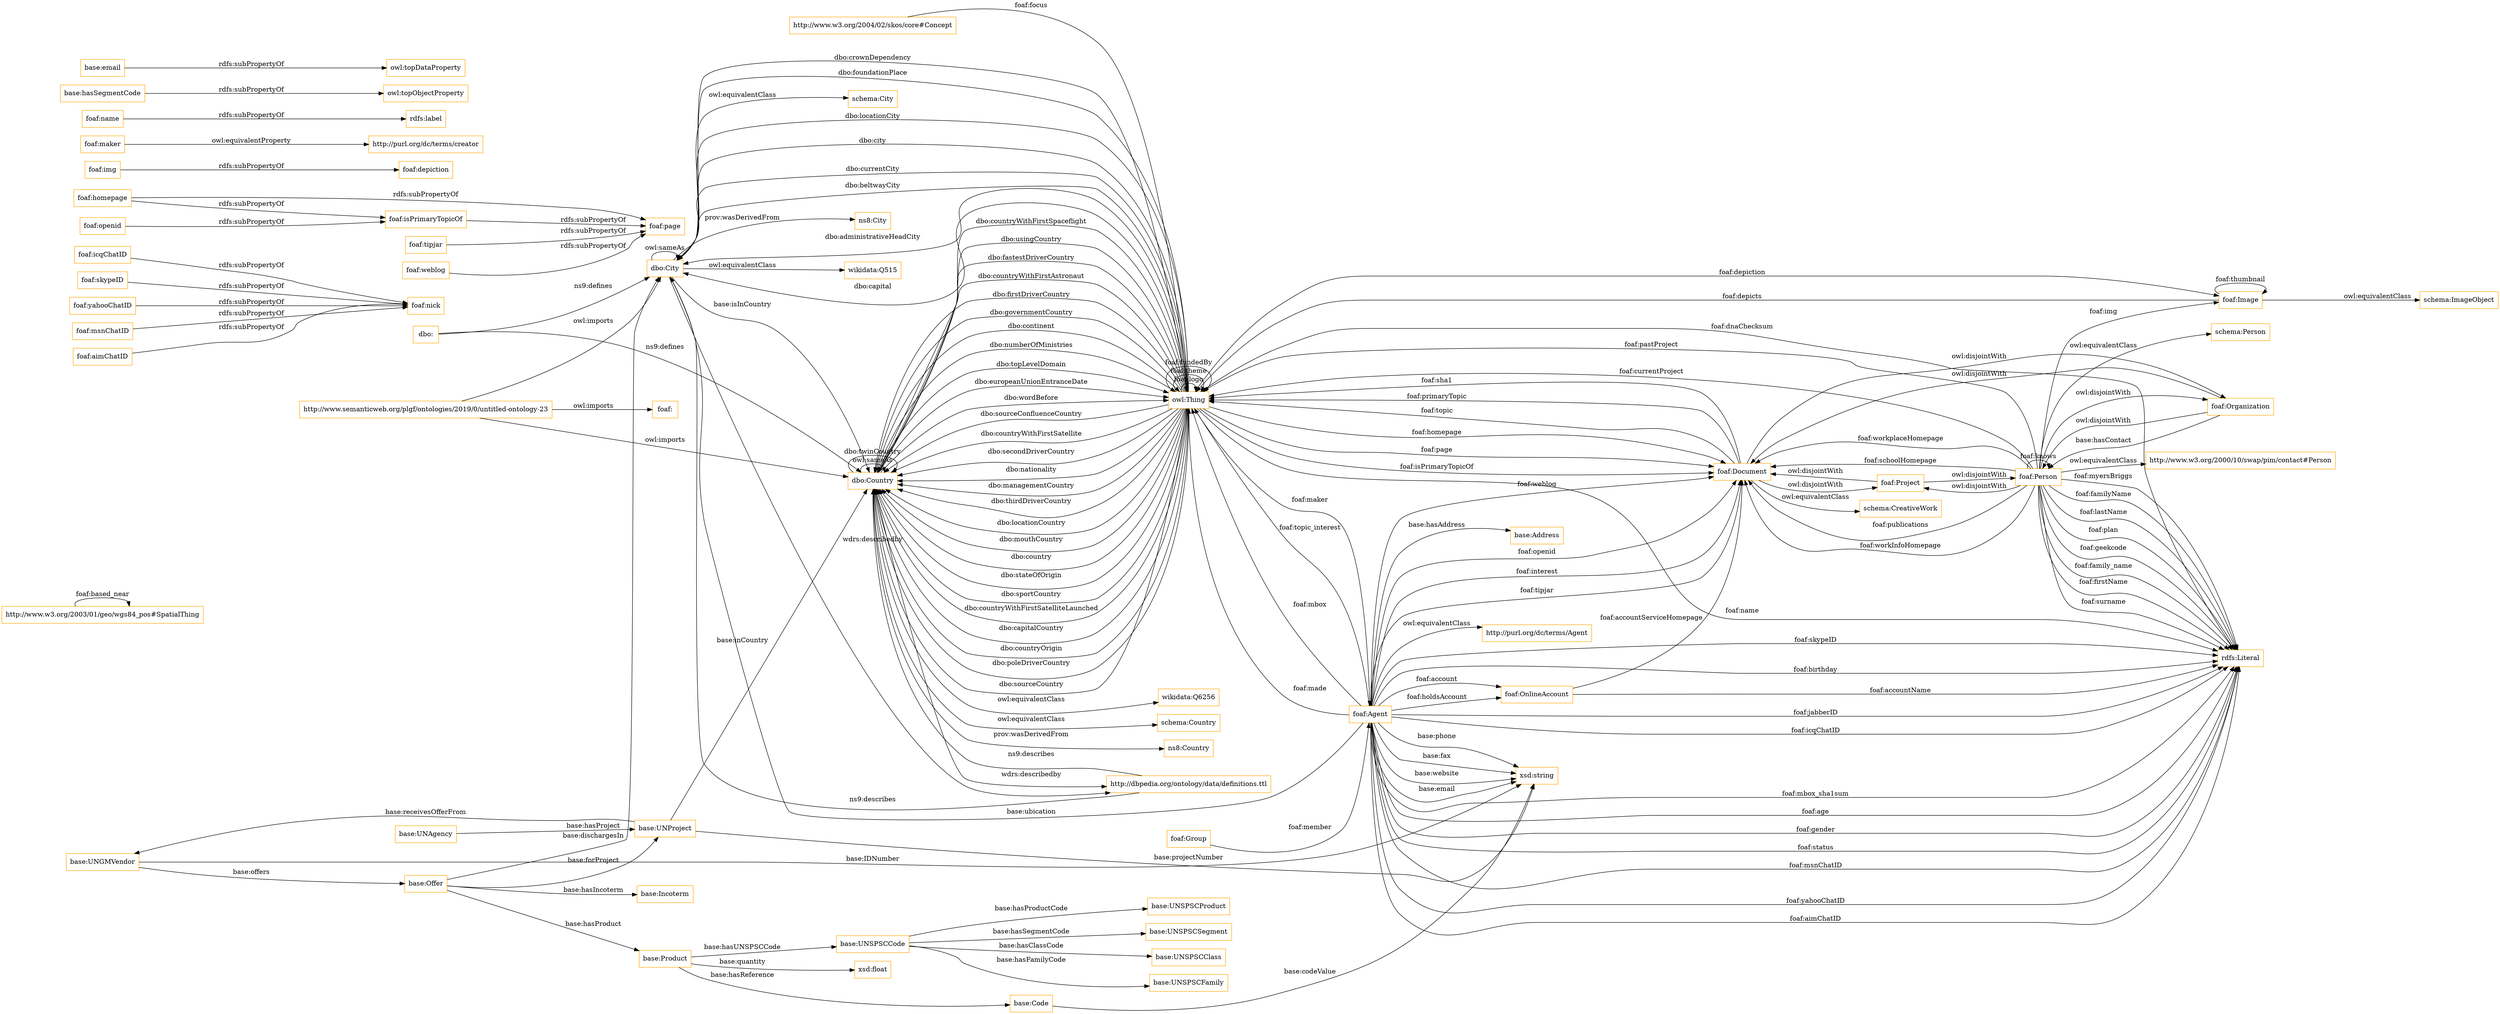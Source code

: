 digraph ar2dtool_diagram { 
rankdir=LR;
size="1501"
node [shape = rectangle, color="orange"]; "base:UNSPSCClass" "base:UNSPSCFamily" "base:Offer" "base:UNGMVendor" "base:Address" "base:UNSPSCProduct" "base:UNAgency" "dbo:City" "base:Code" "base:UNSPSCCode" "dbo:Country" "base:UNProject" "base:UNSPSCSegment" "base:Incoterm" "base:Product" "foaf:Image" "foaf:Project" "foaf:Agent" "foaf:Document" "http://www.w3.org/2003/01/geo/wgs84_pos#SpatialThing" "foaf:OnlineAccount" "foaf:Person" "foaf:Organization" "foaf:Group" ; /*classes style*/
	"http://dbpedia.org/ontology/data/definitions.ttl" -> "dbo:City" [ label = "ns9:describes" ];
	"http://dbpedia.org/ontology/data/definitions.ttl" -> "dbo:Country" [ label = "ns9:describes" ];
	"foaf:icqChatID" -> "foaf:nick" [ label = "rdfs:subPropertyOf" ];
	"foaf:isPrimaryTopicOf" -> "foaf:page" [ label = "rdfs:subPropertyOf" ];
	"foaf:openid" -> "foaf:isPrimaryTopicOf" [ label = "rdfs:subPropertyOf" ];
	"foaf:Project" -> "foaf:Document" [ label = "owl:disjointWith" ];
	"foaf:Project" -> "foaf:Person" [ label = "owl:disjointWith" ];
	"http://www.semanticweb.org/plgf/ontologies/2019/0/untitled-ontology-23" -> "foaf:" [ label = "owl:imports" ];
	"http://www.semanticweb.org/plgf/ontologies/2019/0/untitled-ontology-23" -> "dbo:Country" [ label = "owl:imports" ];
	"http://www.semanticweb.org/plgf/ontologies/2019/0/untitled-ontology-23" -> "dbo:City" [ label = "owl:imports" ];
	"foaf:skypeID" -> "foaf:nick" [ label = "rdfs:subPropertyOf" ];
	"foaf:Image" -> "schema:ImageObject" [ label = "owl:equivalentClass" ];
	"foaf:yahooChatID" -> "foaf:nick" [ label = "rdfs:subPropertyOf" ];
	"foaf:homepage" -> "foaf:page" [ label = "rdfs:subPropertyOf" ];
	"foaf:homepage" -> "foaf:isPrimaryTopicOf" [ label = "rdfs:subPropertyOf" ];
	"foaf:img" -> "foaf:depiction" [ label = "rdfs:subPropertyOf" ];
	"foaf:msnChatID" -> "foaf:nick" [ label = "rdfs:subPropertyOf" ];
	"dbo:Country" -> "http://dbpedia.org/ontology/data/definitions.ttl" [ label = "wdrs:describedby" ];
	"dbo:Country" -> "dbo:Country" [ label = "owl:sameAs" ];
	"dbo:Country" -> "wikidata:Q6256" [ label = "owl:equivalentClass" ];
	"dbo:Country" -> "schema:Country" [ label = "owl:equivalentClass" ];
	"dbo:Country" -> "ns8:Country" [ label = "prov:wasDerivedFrom" ];
	"dbo:" -> "dbo:City" [ label = "ns9:defines" ];
	"dbo:" -> "dbo:Country" [ label = "ns9:defines" ];
	"dbo:City" -> "schema:City" [ label = "owl:equivalentClass" ];
	"dbo:City" -> "http://dbpedia.org/ontology/data/definitions.ttl" [ label = "wdrs:describedby" ];
	"dbo:City" -> "dbo:City" [ label = "owl:sameAs" ];
	"dbo:City" -> "ns8:City" [ label = "prov:wasDerivedFrom" ];
	"dbo:City" -> "wikidata:Q515" [ label = "owl:equivalentClass" ];
	"foaf:Organization" -> "foaf:Document" [ label = "owl:disjointWith" ];
	"foaf:Organization" -> "foaf:Person" [ label = "owl:disjointWith" ];
	"foaf:maker" -> "http://purl.org/dc/terms/creator" [ label = "owl:equivalentProperty" ];
	"foaf:name" -> "rdfs:label" [ label = "rdfs:subPropertyOf" ];
	"foaf:tipjar" -> "foaf:page" [ label = "rdfs:subPropertyOf" ];
	"foaf:Agent" -> "http://purl.org/dc/terms/Agent" [ label = "owl:equivalentClass" ];
	"base:hasSegmentCode" -> "owl:topObjectProperty" [ label = "rdfs:subPropertyOf" ];
	"base:email" -> "owl:topDataProperty" [ label = "rdfs:subPropertyOf" ];
	"foaf:weblog" -> "foaf:page" [ label = "rdfs:subPropertyOf" ];
	"foaf:Person" -> "foaf:Project" [ label = "owl:disjointWith" ];
	"foaf:Person" -> "schema:Person" [ label = "owl:equivalentClass" ];
	"foaf:Person" -> "http://www.w3.org/2000/10/swap/pim/contact#Person" [ label = "owl:equivalentClass" ];
	"foaf:Person" -> "foaf:Organization" [ label = "owl:disjointWith" ];
	"foaf:aimChatID" -> "foaf:nick" [ label = "rdfs:subPropertyOf" ];
	"foaf:Document" -> "foaf:Project" [ label = "owl:disjointWith" ];
	"foaf:Document" -> "foaf:Organization" [ label = "owl:disjointWith" ];
	"foaf:Document" -> "schema:CreativeWork" [ label = "owl:equivalentClass" ];
	"owl:Thing" -> "rdfs:Literal" [ label = "foaf:name" ];
	"owl:Thing" -> "foaf:Document" [ label = "foaf:page" ];
	"dbo:Country" -> "owl:Thing" [ label = "dbo:continent" ];
	"owl:Thing" -> "dbo:Country" [ label = "dbo:sourceConfluenceCountry" ];
	"foaf:Agent" -> "foaf:Document" [ label = "foaf:openid" ];
	"base:Offer" -> "base:UNProject" [ label = "base:forProject" ];
	"owl:Thing" -> "rdfs:Literal" [ label = "foaf:dnaChecksum" ];
	"owl:Thing" -> "dbo:Country" [ label = "dbo:countryWithFirstSatellite" ];
	"foaf:Person" -> "owl:Thing" [ label = "foaf:pastProject" ];
	"foaf:Person" -> "rdfs:Literal" [ label = "foaf:firstName" ];
	"foaf:Person" -> "rdfs:Literal" [ label = "foaf:surname" ];
	"owl:Thing" -> "dbo:Country" [ label = "dbo:secondDriverCountry" ];
	"base:Product" -> "base:UNSPSCCode" [ label = "base:hasUNSPSCCode" ];
	"base:Offer" -> "dbo:City" [ label = "base:dischargesIn" ];
	"foaf:Agent" -> "owl:Thing" [ label = "foaf:topic_interest" ];
	"http://www.w3.org/2003/01/geo/wgs84_pos#SpatialThing" -> "http://www.w3.org/2003/01/geo/wgs84_pos#SpatialThing" [ label = "foaf:based_near" ];
	"foaf:Agent" -> "foaf:OnlineAccount" [ label = "foaf:account" ];
	"foaf:Agent" -> "rdfs:Literal" [ label = "foaf:gender" ];
	"owl:Thing" -> "dbo:Country" [ label = "dbo:nationality" ];
	"base:Offer" -> "base:Product" [ label = "base:hasProduct" ];
	"owl:Thing" -> "dbo:Country" [ label = "dbo:managementCountry" ];
	"owl:Thing" -> "dbo:Country" [ label = "dbo:thirdDriverCountry" ];
	"owl:Thing" -> "dbo:City" [ label = "dbo:foundationPlace" ];
	"foaf:Agent" -> "rdfs:Literal" [ label = "foaf:status" ];
	"dbo:Country" -> "owl:Thing" [ label = "dbo:numberOfMinistries" ];
	"owl:Thing" -> "foaf:Document" [ label = "foaf:homepage" ];
	"foaf:Agent" -> "foaf:Document" [ label = "foaf:interest" ];
	"foaf:Agent" -> "rdfs:Literal" [ label = "foaf:msnChatID" ];
	"owl:Thing" -> "dbo:Country" [ label = "dbo:locationCountry" ];
	"owl:Thing" -> "dbo:Country" [ label = "dbo:mouthCountry" ];
	"owl:Thing" -> "foaf:Agent" [ label = "foaf:maker" ];
	"foaf:OnlineAccount" -> "foaf:Document" [ label = "foaf:accountServiceHomepage" ];
	"foaf:Agent" -> "rdfs:Literal" [ label = "foaf:yahooChatID" ];
	"base:UNProject" -> "base:UNGMVendor" [ label = "base:receivesOfferFrom" ];
	"foaf:Person" -> "rdfs:Literal" [ label = "foaf:myersBriggs" ];
	"owl:Thing" -> "dbo:Country" [ label = "dbo:country" ];
	"foaf:Person" -> "rdfs:Literal" [ label = "foaf:familyName" ];
	"foaf:Group" -> "foaf:Agent" [ label = "foaf:member" ];
	"owl:Thing" -> "dbo:Country" [ label = "dbo:stateOfOrigin" ];
	"foaf:Person" -> "foaf:Person" [ label = "foaf:knows" ];
	"owl:Thing" -> "owl:Thing" [ label = "foaf:logo" ];
	"owl:Thing" -> "dbo:Country" [ label = "dbo:sportCountry" ];
	"owl:Thing" -> "dbo:Country" [ label = "dbo:countryWithFirstSatelliteLaunched" ];
	"foaf:Agent" -> "rdfs:Literal" [ label = "foaf:aimChatID" ];
	"dbo:Country" -> "owl:Thing" [ label = "dbo:topLevelDomain" ];
	"owl:Thing" -> "dbo:City" [ label = "dbo:locationCity" ];
	"owl:Thing" -> "owl:Thing" [ label = "foaf:theme" ];
	"dbo:Country" -> "owl:Thing" [ label = "dbo:europeanUnionEntranceDate" ];
	"owl:Thing" -> "dbo:Country" [ label = "dbo:capitalCountry" ];
	"base:UNSPSCCode" -> "base:UNSPSCProduct" [ label = "base:hasProductCode" ];
	"foaf:Agent" -> "xsd:string" [ label = "base:phone" ];
	"base:UNSPSCCode" -> "base:UNSPSCFamily" [ label = "base:hasFamilyCode" ];
	"base:Product" -> "xsd:float" [ label = "base:quantity" ];
	"owl:Thing" -> "dbo:Country" [ label = "dbo:countryOrigin" ];
	"foaf:Person" -> "owl:Thing" [ label = "foaf:currentProject" ];
	"foaf:Agent" -> "rdfs:Literal" [ label = "foaf:skypeID" ];
	"foaf:Person" -> "rdfs:Literal" [ label = "foaf:lastName" ];
	"foaf:Agent" -> "rdfs:Literal" [ label = "foaf:birthday" ];
	"base:UNProject" -> "dbo:Country" [ label = "base:inCountry" ];
	"base:Code" -> "xsd:string" [ label = "base:codeValue" ];
	"foaf:Image" -> "owl:Thing" [ label = "foaf:depicts" ];
	"foaf:Document" -> "owl:Thing" [ label = "foaf:sha1" ];
	"foaf:Agent" -> "foaf:Document" [ label = "foaf:tipjar" ];
	"dbo:City" -> "dbo:Country" [ label = "base:isInCountry" ];
	"foaf:Person" -> "foaf:Document" [ label = "foaf:publications" ];
	"base:UNGMVendor" -> "base:Offer" [ label = "base:offers" ];
	"foaf:Agent" -> "xsd:string" [ label = "base:fax" ];
	"owl:Thing" -> "owl:Thing" [ label = "foaf:fundedBy" ];
	"owl:Thing" -> "dbo:Country" [ label = "dbo:poleDriverCountry" ];
	"owl:Thing" -> "dbo:City" [ label = "dbo:city" ];
	"foaf:Person" -> "foaf:Image" [ label = "foaf:img" ];
	"foaf:Agent" -> "rdfs:Literal" [ label = "foaf:jabberID" ];
	"foaf:Person" -> "foaf:Document" [ label = "foaf:workInfoHomepage" ];
	"foaf:Agent" -> "rdfs:Literal" [ label = "foaf:icqChatID" ];
	"foaf:Agent" -> "xsd:string" [ label = "base:website" ];
	"owl:Thing" -> "dbo:Country" [ label = "dbo:sourceCountry" ];
	"foaf:Agent" -> "foaf:Document" [ label = "foaf:weblog" ];
	"base:Offer" -> "base:Incoterm" [ label = "base:hasIncoterm" ];
	"foaf:Person" -> "foaf:Document" [ label = "foaf:workplaceHomepage" ];
	"foaf:Person" -> "foaf:Document" [ label = "foaf:schoolHomepage" ];
	"owl:Thing" -> "dbo:Country" [ label = "dbo:countryWithFirstSpaceflight" ];
	"owl:Thing" -> "dbo:Country" [ label = "dbo:usingCountry" ];
	"foaf:Agent" -> "foaf:OnlineAccount" [ label = "foaf:holdsAccount" ];
	"base:UNSPSCCode" -> "base:UNSPSCSegment" [ label = "base:hasSegmentCode" ];
	"owl:Thing" -> "foaf:Document" [ label = "foaf:isPrimaryTopicOf" ];
	"dbo:Country" -> "owl:Thing" [ label = "dbo:wordBefore" ];
	"foaf:Image" -> "foaf:Image" [ label = "foaf:thumbnail" ];
	"base:UNSPSCCode" -> "base:UNSPSCClass" [ label = "base:hasClassCode" ];
	"foaf:Organization" -> "foaf:Person" [ label = "base:hasContact" ];
	"owl:Thing" -> "dbo:City" [ label = "dbo:currentCity" ];
	"owl:Thing" -> "dbo:City" [ label = "dbo:beltwayCity" ];
	"foaf:Agent" -> "base:Address" [ label = "base:hasAddress" ];
	"dbo:City" -> "owl:Thing" [ label = "dbo:crownDependency" ];
	"http://www.w3.org/2004/02/skos/core#Concept" -> "owl:Thing" [ label = "foaf:focus" ];
	"foaf:Document" -> "owl:Thing" [ label = "foaf:primaryTopic" ];
	"base:UNGMVendor" -> "xsd:string" [ label = "base:IDNumber" ];
	"owl:Thing" -> "dbo:Country" [ label = "dbo:fastestDriverCountry" ];
	"foaf:Agent" -> "owl:Thing" [ label = "foaf:mbox" ];
	"owl:Thing" -> "dbo:Country" [ label = "dbo:countryWithFirstAstronaut" ];
	"owl:Thing" -> "dbo:Country" [ label = "dbo:firstDriverCountry" ];
	"foaf:Person" -> "rdfs:Literal" [ label = "foaf:plan" ];
	"foaf:Person" -> "rdfs:Literal" [ label = "foaf:geekcode" ];
	"base:Product" -> "base:Code" [ label = "base:hasReference" ];
	"foaf:Person" -> "rdfs:Literal" [ label = "foaf:family_name" ];
	"owl:Thing" -> "dbo:City" [ label = "dbo:administrativeHeadCity" ];
	"foaf:Agent" -> "dbo:City" [ label = "base:ubication" ];
	"owl:Thing" -> "foaf:Image" [ label = "foaf:depiction" ];
	"base:UNAgency" -> "base:UNProject" [ label = "base:hasProject" ];
	"owl:Thing" -> "dbo:City" [ label = "dbo:capital" ];
	"owl:Thing" -> "dbo:Country" [ label = "dbo:governmentCountry" ];
	"foaf:Agent" -> "owl:Thing" [ label = "foaf:made" ];
	"foaf:Agent" -> "rdfs:Literal" [ label = "foaf:mbox_sha1sum" ];
	"foaf:OnlineAccount" -> "rdfs:Literal" [ label = "foaf:accountName" ];
	"foaf:Agent" -> "xsd:string" [ label = "base:email" ];
	"dbo:Country" -> "dbo:Country" [ label = "dbo:twinCountry" ];
	"foaf:Agent" -> "rdfs:Literal" [ label = "foaf:age" ];
	"base:UNProject" -> "xsd:string" [ label = "base:projectNumber" ];
	"foaf:Document" -> "owl:Thing" [ label = "foaf:topic" ];

}
